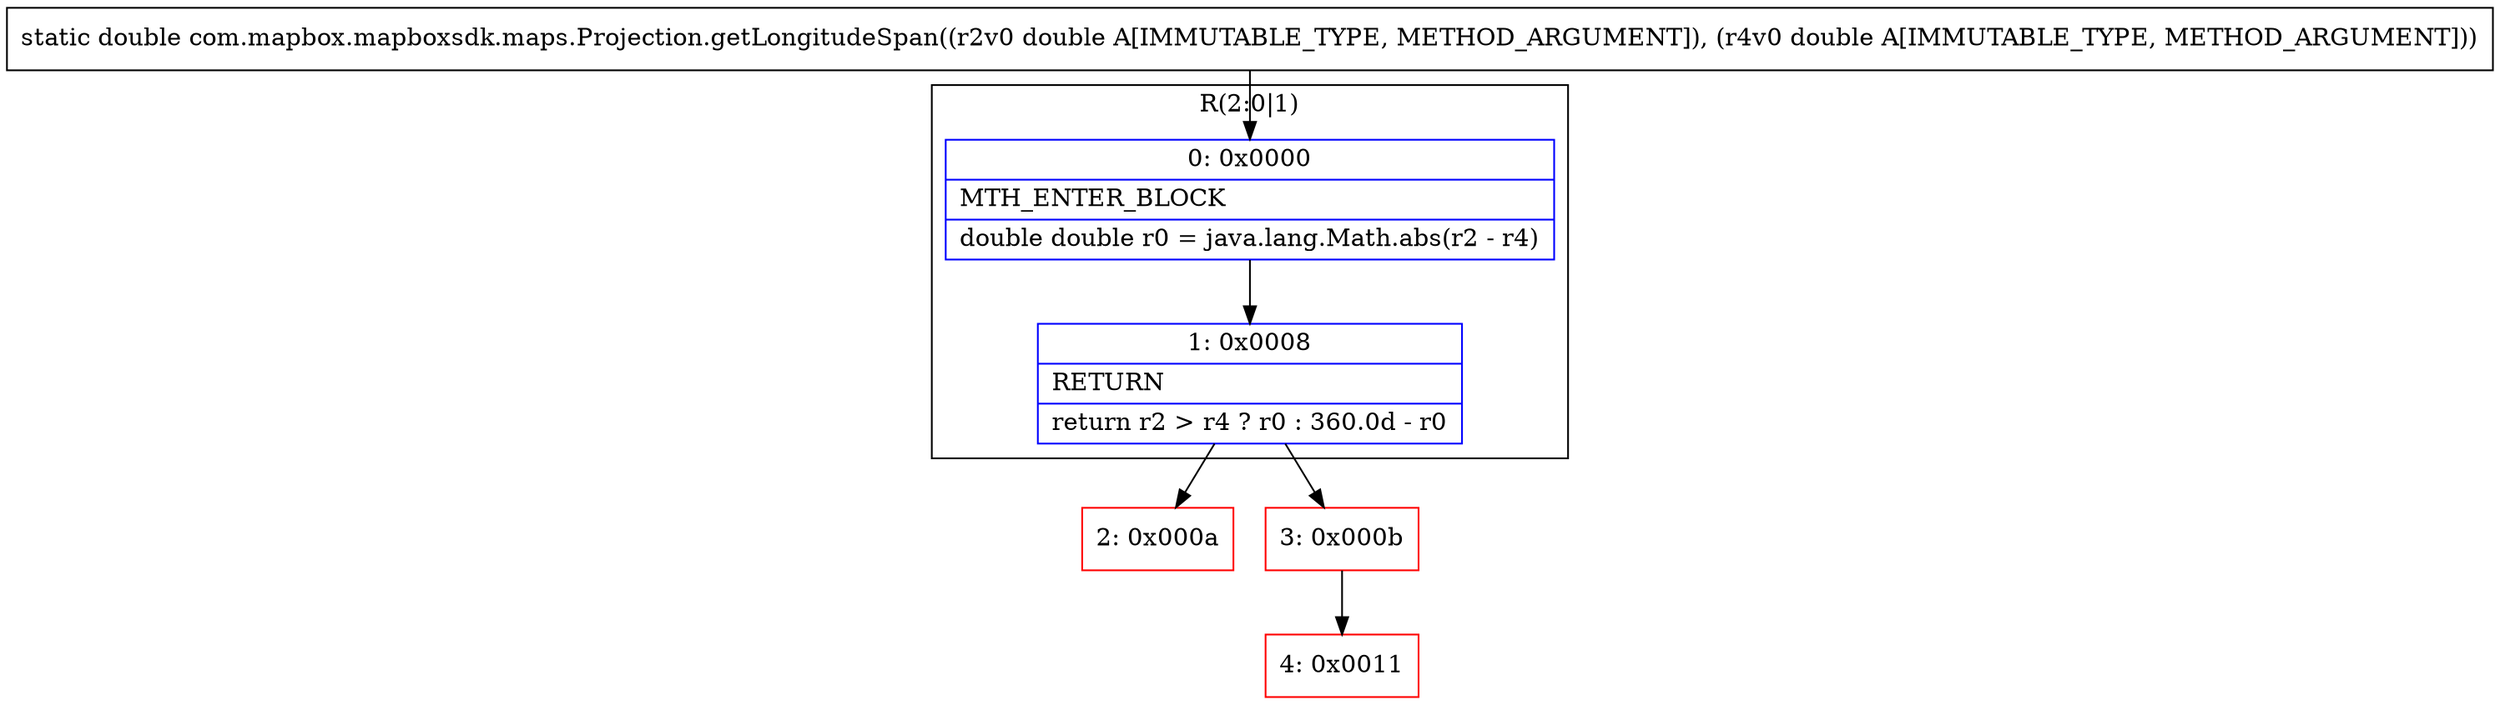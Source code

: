 digraph "CFG forcom.mapbox.mapboxsdk.maps.Projection.getLongitudeSpan(DD)D" {
subgraph cluster_Region_792551425 {
label = "R(2:0|1)";
node [shape=record,color=blue];
Node_0 [shape=record,label="{0\:\ 0x0000|MTH_ENTER_BLOCK\l|double double r0 = java.lang.Math.abs(r2 \- r4)\l}"];
Node_1 [shape=record,label="{1\:\ 0x0008|RETURN\l|return r2 \> r4 ? r0 : 360.0d \- r0\l}"];
}
Node_2 [shape=record,color=red,label="{2\:\ 0x000a}"];
Node_3 [shape=record,color=red,label="{3\:\ 0x000b}"];
Node_4 [shape=record,color=red,label="{4\:\ 0x0011}"];
MethodNode[shape=record,label="{static double com.mapbox.mapboxsdk.maps.Projection.getLongitudeSpan((r2v0 double A[IMMUTABLE_TYPE, METHOD_ARGUMENT]), (r4v0 double A[IMMUTABLE_TYPE, METHOD_ARGUMENT])) }"];
MethodNode -> Node_0;
Node_0 -> Node_1;
Node_1 -> Node_2;
Node_1 -> Node_3;
Node_3 -> Node_4;
}

